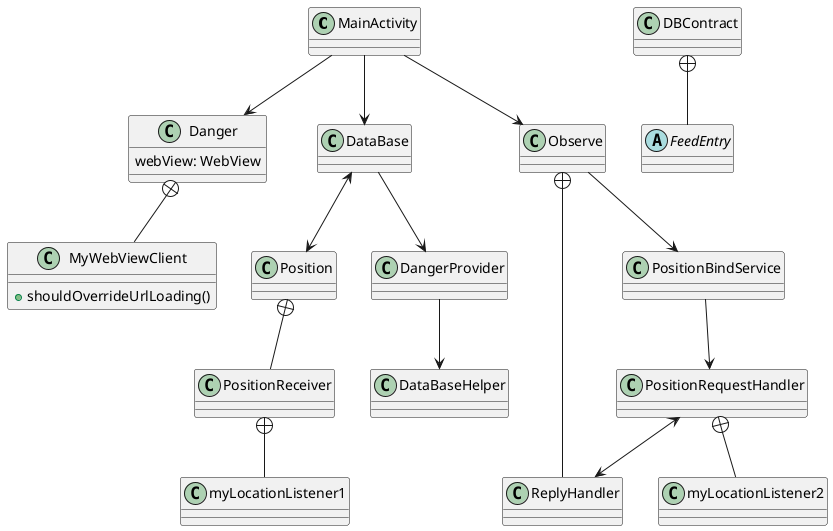 @startuml
'https://plantuml.com/class-diagram

class MainActivity
class Danger {
 webView: WebView
}
class MyWebViewClient {
 +shouldOverrideUrlLoading()
}
class DataBase
class Observe
class ReplyHandler
class PositionBindService
class PositionRequestHandler
class myLocationListener2
class Position
class PositionReceiver
class myLocationListener1
class DataBaseHelper
class DangerProvider
class DBContract
abstract class FeedEntry

MainActivity --> Danger
MainActivity --> Observe
MainActivity --> DataBase
DataBase <--> Position
DataBase --> DangerProvider
DBContract +-- FeedEntry
Position +-- PositionReceiver
Observe +-- ReplyHandler
Observe --> PositionBindService
PositionBindService --> PositionRequestHandler
PositionRequestHandler <--> ReplyHandler
DangerProvider --> DataBaseHelper
Danger +-- MyWebViewClient
PositionReceiver +-- myLocationListener1
PositionRequestHandler +-- myLocationListener2




@enduml